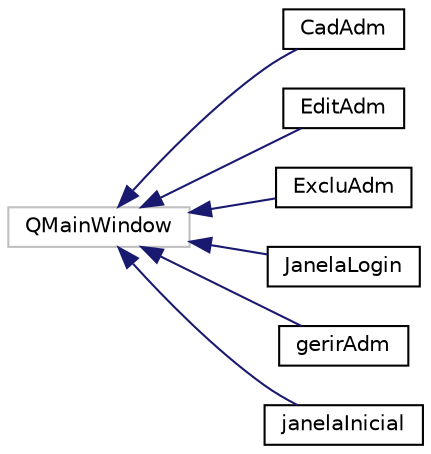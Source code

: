 digraph "Graphical Class Hierarchy"
{
 // LATEX_PDF_SIZE
  edge [fontname="Helvetica",fontsize="10",labelfontname="Helvetica",labelfontsize="10"];
  node [fontname="Helvetica",fontsize="10",shape=record];
  rankdir="LR";
  Node1 [label="QMainWindow",height=0.2,width=0.4,color="grey75", fillcolor="white", style="filled",tooltip=" "];
  Node1 -> Node0 [dir="back",color="midnightblue",fontsize="10",style="solid",fontname="Helvetica"];
  Node0 [label="CadAdm",height=0.2,width=0.4,color="black", fillcolor="white", style="filled",URL="$class_cad_adm.html",tooltip=" "];
  Node1 -> Node3 [dir="back",color="midnightblue",fontsize="10",style="solid",fontname="Helvetica"];
  Node3 [label="EditAdm",height=0.2,width=0.4,color="black", fillcolor="white", style="filled",URL="$class_edit_adm.html",tooltip=" "];
  Node1 -> Node4 [dir="back",color="midnightblue",fontsize="10",style="solid",fontname="Helvetica"];
  Node4 [label="ExcluAdm",height=0.2,width=0.4,color="black", fillcolor="white", style="filled",URL="$class_exclu_adm.html",tooltip=" "];
  Node1 -> Node5 [dir="back",color="midnightblue",fontsize="10",style="solid",fontname="Helvetica"];
  Node5 [label="JanelaLogin",height=0.2,width=0.4,color="black", fillcolor="white", style="filled",URL="$class_janela_login.html",tooltip=" "];
  Node1 -> Node6 [dir="back",color="midnightblue",fontsize="10",style="solid",fontname="Helvetica"];
  Node6 [label="gerirAdm",height=0.2,width=0.4,color="black", fillcolor="white", style="filled",URL="$classgerir_adm.html",tooltip=" "];
  Node1 -> Node7 [dir="back",color="midnightblue",fontsize="10",style="solid",fontname="Helvetica"];
  Node7 [label="janelaInicial",height=0.2,width=0.4,color="black", fillcolor="white", style="filled",URL="$classjanela_inicial.html",tooltip=" "];
}
